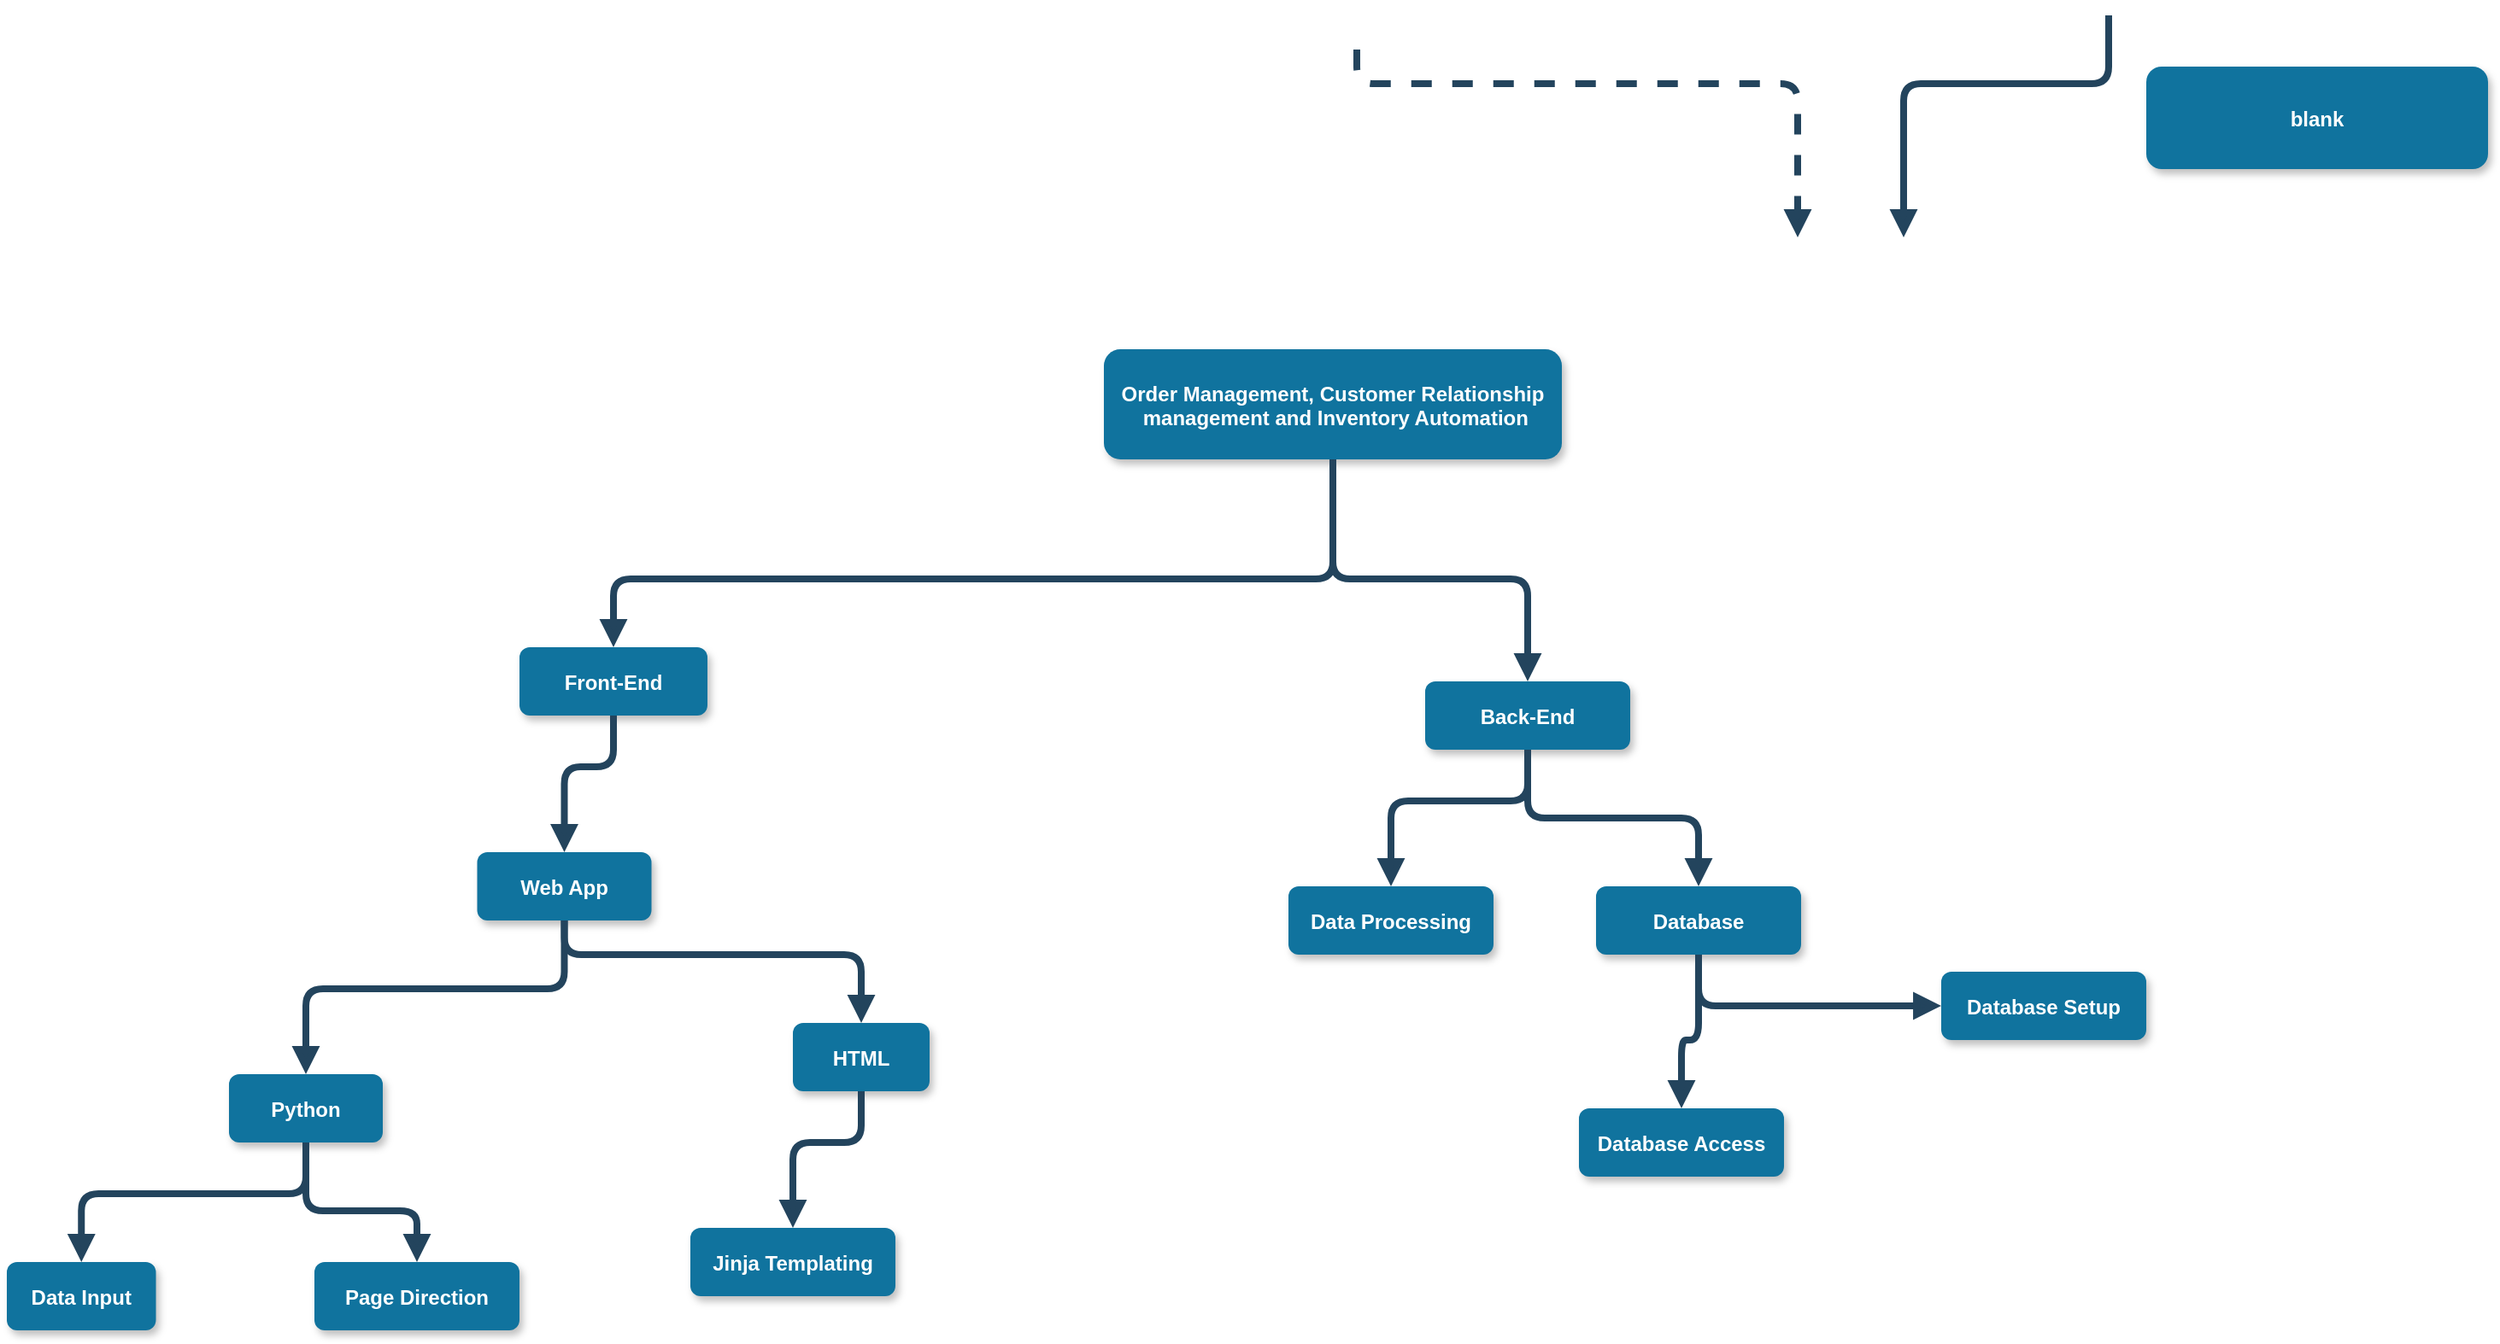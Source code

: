 <mxfile version="14.4.3" type="device"><diagram name="Page-1" id="97916047-d0de-89f5-080d-49f4d83e522f"><mxGraphModel dx="1422" dy="832" grid="1" gridSize="10" guides="1" tooltips="1" connect="1" arrows="1" fold="1" page="1" pageScale="1.5" pageWidth="1169" pageHeight="827" background="#ffffff" math="0" shadow="0"><root><mxCell id="0"/><mxCell id="1" parent="0"/><mxCell id="2" value="Order Management, Customer Relationship&#10; management and Inventory Automation" style="rounded=1;fillColor=#10739E;strokeColor=none;shadow=1;gradientColor=none;fontStyle=1;fontColor=#FFFFFF;fontSize=12;fontFamily=Helvetica;" parent="1" vertex="1"><mxGeometry x="672" y="205.5" width="268" height="64.5" as="geometry"/></mxCell><mxCell id="icI8Xpt4sal_hG7MoyyO-56" value="" style="edgeStyle=elbowEdgeStyle;elbow=vertical;strokeWidth=4;endArrow=block;endFill=1;fontStyle=1;dashed=1;strokeColor=#23445D;" edge="1" parent="1"><mxGeometry x="36" y="-74.5" width="100" height="100" as="geometry"><mxPoint x="820" y="30" as="sourcePoint"/><mxPoint x="1078" y="140" as="targetPoint"/><Array as="points"><mxPoint x="1128" y="50"/></Array></mxGeometry></mxCell><mxCell id="icI8Xpt4sal_hG7MoyyO-57" value="" style="edgeStyle=elbowEdgeStyle;elbow=vertical;strokeWidth=4;endArrow=block;endFill=1;fontStyle=1;strokeColor=#23445D;" edge="1" parent="1"><mxGeometry x="390" y="-54.5" width="100" height="100" as="geometry"><mxPoint x="1260" y="10" as="sourcePoint"/><mxPoint x="1140" y="140" as="targetPoint"/><Array as="points"><mxPoint x="1210" y="50"/></Array></mxGeometry></mxCell><mxCell id="icI8Xpt4sal_hG7MoyyO-58" value="blank" style="rounded=1;fillColor=#10739E;strokeColor=none;shadow=1;gradientColor=none;fontStyle=1;fontColor=#FFFFFF;fontSize=12;" vertex="1" parent="1"><mxGeometry x="1282" y="40" width="200" height="60" as="geometry"/></mxCell><mxCell id="icI8Xpt4sal_hG7MoyyO-59" value="" style="edgeStyle=elbowEdgeStyle;elbow=vertical;strokeWidth=4;endArrow=block;endFill=1;fontStyle=1;strokeColor=#23445D;exitX=0.5;exitY=1;exitDx=0;exitDy=0;entryX=0.5;entryY=0;entryDx=0;entryDy=0;" edge="1" parent="1" source="2" target="icI8Xpt4sal_hG7MoyyO-60"><mxGeometry x="-60" y="245.5" width="100" height="100" as="geometry"><mxPoint x="810" y="310" as="sourcePoint"/><mxPoint x="680" y="400" as="targetPoint"/><Array as="points"><mxPoint x="680" y="340"/><mxPoint x="730" y="310"/></Array></mxGeometry></mxCell><mxCell id="icI8Xpt4sal_hG7MoyyO-60" value="Front-End" style="rounded=1;fillColor=#10739E;strokeColor=none;shadow=1;gradientColor=none;fontStyle=1;fontColor=#FFFFFF;fontSize=12;" vertex="1" parent="1"><mxGeometry x="330" y="380" width="110" height="40" as="geometry"/></mxCell><mxCell id="icI8Xpt4sal_hG7MoyyO-61" value="" style="edgeStyle=elbowEdgeStyle;elbow=vertical;strokeWidth=4;endArrow=block;endFill=1;fontStyle=1;strokeColor=#23445D;exitX=0.5;exitY=1;exitDx=0;exitDy=0;entryX=0.5;entryY=0;entryDx=0;entryDy=0;" edge="1" parent="1" source="2" target="icI8Xpt4sal_hG7MoyyO-62"><mxGeometry x="-50" y="255.5" width="100" height="100" as="geometry"><mxPoint x="816" y="290" as="sourcePoint"/><mxPoint x="1020" y="370" as="targetPoint"/><Array as="points"><mxPoint x="930" y="340"/><mxPoint x="690" y="350"/><mxPoint x="740" y="320"/></Array></mxGeometry></mxCell><mxCell id="icI8Xpt4sal_hG7MoyyO-62" value="Back-End" style="rounded=1;fillColor=#10739E;strokeColor=none;shadow=1;gradientColor=none;fontStyle=1;fontColor=#FFFFFF;fontSize=12;" vertex="1" parent="1"><mxGeometry x="860" y="400" width="120" height="40" as="geometry"/></mxCell><mxCell id="icI8Xpt4sal_hG7MoyyO-63" value="Database" style="rounded=1;fillColor=#10739E;strokeColor=none;shadow=1;gradientColor=none;fontStyle=1;fontColor=#FFFFFF;fontSize=12;" vertex="1" parent="1"><mxGeometry x="960" y="520" width="120" height="40" as="geometry"/></mxCell><mxCell id="icI8Xpt4sal_hG7MoyyO-64" value="Data Processing" style="rounded=1;fillColor=#10739E;strokeColor=none;shadow=1;gradientColor=none;fontStyle=1;fontColor=#FFFFFF;fontSize=12;" vertex="1" parent="1"><mxGeometry x="780" y="520" width="120" height="40" as="geometry"/></mxCell><mxCell id="icI8Xpt4sal_hG7MoyyO-65" value="Database Setup" style="rounded=1;fillColor=#10739E;strokeColor=none;shadow=1;gradientColor=none;fontStyle=1;fontColor=#FFFFFF;fontSize=12;" vertex="1" parent="1"><mxGeometry x="1162" y="570" width="120" height="40" as="geometry"/></mxCell><mxCell id="icI8Xpt4sal_hG7MoyyO-66" value="Database Access" style="rounded=1;fillColor=#10739E;strokeColor=none;shadow=1;gradientColor=none;fontStyle=1;fontColor=#FFFFFF;fontSize=12;" vertex="1" parent="1"><mxGeometry x="950" y="650" width="120" height="40" as="geometry"/></mxCell><mxCell id="icI8Xpt4sal_hG7MoyyO-67" value="" style="edgeStyle=elbowEdgeStyle;elbow=vertical;strokeWidth=4;endArrow=block;endFill=1;fontStyle=1;strokeColor=#23445D;exitX=0.5;exitY=1;exitDx=0;exitDy=0;entryX=0.5;entryY=0;entryDx=0;entryDy=0;" edge="1" parent="1" source="icI8Xpt4sal_hG7MoyyO-62" target="icI8Xpt4sal_hG7MoyyO-63"><mxGeometry x="290" y="290.5" width="100" height="100" as="geometry"><mxPoint x="1160" y="355" as="sourcePoint"/><mxPoint x="1040" y="485" as="targetPoint"/><Array as="points"><mxPoint x="990" y="480"/></Array></mxGeometry></mxCell><mxCell id="icI8Xpt4sal_hG7MoyyO-68" value="" style="edgeStyle=elbowEdgeStyle;elbow=vertical;strokeWidth=4;endArrow=block;endFill=1;fontStyle=1;strokeColor=#23445D;exitX=0.5;exitY=1;exitDx=0;exitDy=0;entryX=0.5;entryY=0;entryDx=0;entryDy=0;" edge="1" parent="1" source="icI8Xpt4sal_hG7MoyyO-62" target="icI8Xpt4sal_hG7MoyyO-64"><mxGeometry x="300" y="300.5" width="100" height="100" as="geometry"><mxPoint x="930" y="450" as="sourcePoint"/><mxPoint x="1030" y="530" as="targetPoint"/><Array as="points"><mxPoint x="870" y="470"/><mxPoint x="930" y="480"/></Array></mxGeometry></mxCell><mxCell id="icI8Xpt4sal_hG7MoyyO-69" value="" style="edgeStyle=elbowEdgeStyle;elbow=vertical;strokeWidth=4;endArrow=block;endFill=1;fontStyle=1;strokeColor=#23445D;exitX=0.5;exitY=1;exitDx=0;exitDy=0;entryX=0;entryY=0.5;entryDx=0;entryDy=0;" edge="1" parent="1" source="icI8Xpt4sal_hG7MoyyO-63" target="icI8Xpt4sal_hG7MoyyO-65"><mxGeometry x="310" y="310.5" width="100" height="100" as="geometry"><mxPoint x="940" y="460" as="sourcePoint"/><mxPoint x="1040" y="540" as="targetPoint"/><Array as="points"><mxPoint x="1090" y="590"/><mxPoint x="1070" y="600"/></Array></mxGeometry></mxCell><mxCell id="icI8Xpt4sal_hG7MoyyO-70" value="" style="edgeStyle=elbowEdgeStyle;elbow=vertical;strokeWidth=4;endArrow=block;endFill=1;fontStyle=1;strokeColor=#23445D;exitX=0.5;exitY=1;exitDx=0;exitDy=0;entryX=0.5;entryY=0;entryDx=0;entryDy=0;" edge="1" parent="1" source="icI8Xpt4sal_hG7MoyyO-63" target="icI8Xpt4sal_hG7MoyyO-66"><mxGeometry x="320" y="320.5" width="100" height="100" as="geometry"><mxPoint x="1030" y="570" as="sourcePoint"/><mxPoint x="1130" y="640" as="targetPoint"/><Array as="points"><mxPoint x="1080" y="610"/></Array></mxGeometry></mxCell><mxCell id="icI8Xpt4sal_hG7MoyyO-71" value="Web App" style="rounded=1;fillColor=#10739E;strokeColor=none;shadow=1;gradientColor=none;fontStyle=1;fontColor=#FFFFFF;fontSize=12;" vertex="1" parent="1"><mxGeometry x="305.25" y="500" width="102" height="40" as="geometry"/></mxCell><mxCell id="icI8Xpt4sal_hG7MoyyO-73" value="" style="edgeStyle=elbowEdgeStyle;elbow=vertical;strokeWidth=4;endArrow=block;endFill=1;fontStyle=1;strokeColor=#23445D;exitX=0.5;exitY=1;exitDx=0;exitDy=0;entryX=0.5;entryY=0;entryDx=0;entryDy=0;" edge="1" parent="1" source="icI8Xpt4sal_hG7MoyyO-60" target="icI8Xpt4sal_hG7MoyyO-71"><mxGeometry x="320" y="320.5" width="100" height="100" as="geometry"><mxPoint x="940" y="460" as="sourcePoint"/><mxPoint x="860" y="540" as="targetPoint"/><Array as="points"><mxPoint x="385" y="450"/><mxPoint x="600" y="490"/><mxPoint x="530" y="480"/></Array></mxGeometry></mxCell><mxCell id="icI8Xpt4sal_hG7MoyyO-74" value="" style="edgeStyle=elbowEdgeStyle;elbow=vertical;strokeWidth=4;endArrow=block;endFill=1;fontStyle=1;strokeColor=#23445D;exitX=0.5;exitY=1;exitDx=0;exitDy=0;entryX=0.5;entryY=0;entryDx=0;entryDy=0;" edge="1" parent="1" source="icI8Xpt4sal_hG7MoyyO-71" target="icI8Xpt4sal_hG7MoyyO-75"><mxGeometry x="-3" y="450.5" width="100" height="100" as="geometry"><mxPoint x="617" y="590" as="sourcePoint"/><mxPoint x="700" y="610" as="targetPoint"/><Array as="points"><mxPoint x="260" y="580"/><mxPoint x="550" y="600"/><mxPoint x="627" y="630"/></Array></mxGeometry></mxCell><mxCell id="icI8Xpt4sal_hG7MoyyO-75" value="Python" style="rounded=1;fillColor=#10739E;strokeColor=none;shadow=1;gradientColor=none;fontStyle=1;fontColor=#FFFFFF;fontSize=12;" vertex="1" parent="1"><mxGeometry x="160" y="630" width="90" height="40" as="geometry"/></mxCell><mxCell id="icI8Xpt4sal_hG7MoyyO-76" value="" style="edgeStyle=elbowEdgeStyle;elbow=vertical;strokeWidth=4;endArrow=block;endFill=1;fontStyle=1;strokeColor=#23445D;entryX=0.5;entryY=0;entryDx=0;entryDy=0;exitX=0.5;exitY=1;exitDx=0;exitDy=0;" edge="1" parent="1" target="icI8Xpt4sal_hG7MoyyO-77" source="icI8Xpt4sal_hG7MoyyO-71"><mxGeometry x="227" y="450.5" width="100" height="100" as="geometry"><mxPoint x="730" y="570" as="sourcePoint"/><mxPoint x="930" y="610" as="targetPoint"/><Array as="points"><mxPoint x="490" y="560"/><mxPoint x="640" y="590"/><mxPoint x="660" y="600"/><mxPoint x="857" y="630"/></Array></mxGeometry></mxCell><mxCell id="icI8Xpt4sal_hG7MoyyO-77" value="HTML" style="rounded=1;fillColor=#10739E;strokeColor=none;shadow=1;gradientColor=none;fontStyle=1;fontColor=#FFFFFF;fontSize=12;" vertex="1" parent="1"><mxGeometry x="490" y="600" width="80" height="40" as="geometry"/></mxCell><mxCell id="icI8Xpt4sal_hG7MoyyO-78" value="" style="edgeStyle=elbowEdgeStyle;elbow=vertical;strokeWidth=4;endArrow=block;endFill=1;fontStyle=1;strokeColor=#23445D;exitX=0.5;exitY=1;exitDx=0;exitDy=0;entryX=0.5;entryY=0;entryDx=0;entryDy=0;" edge="1" parent="1" target="icI8Xpt4sal_hG7MoyyO-79" source="icI8Xpt4sal_hG7MoyyO-75"><mxGeometry x="-60.25" y="590.5" width="100" height="100" as="geometry"><mxPoint x="547.25" y="700" as="sourcePoint"/><mxPoint x="642.75" y="750" as="targetPoint"/><Array as="points"><mxPoint x="120" y="700"/><mxPoint x="430" y="730"/><mxPoint x="569.75" y="770"/></Array></mxGeometry></mxCell><mxCell id="icI8Xpt4sal_hG7MoyyO-79" value="Data Input" style="rounded=1;fillColor=#10739E;strokeColor=none;shadow=1;gradientColor=none;fontStyle=1;fontColor=#FFFFFF;fontSize=12;" vertex="1" parent="1"><mxGeometry x="30" y="740" width="87.25" height="40" as="geometry"/></mxCell><mxCell id="icI8Xpt4sal_hG7MoyyO-80" value="" style="edgeStyle=elbowEdgeStyle;elbow=vertical;strokeWidth=4;endArrow=block;endFill=1;fontStyle=1;strokeColor=#23445D;exitX=0.5;exitY=1;exitDx=0;exitDy=0;entryX=0.5;entryY=0;entryDx=0;entryDy=0;" edge="1" parent="1" target="icI8Xpt4sal_hG7MoyyO-81" source="icI8Xpt4sal_hG7MoyyO-75"><mxGeometry x="99.75" y="590.5" width="100" height="100" as="geometry"><mxPoint x="707.25" y="700" as="sourcePoint"/><mxPoint x="802.75" y="750" as="targetPoint"/><Array as="points"><mxPoint x="240" y="710"/><mxPoint x="320" y="690"/><mxPoint x="540" y="700"/><mxPoint x="652.75" y="740"/><mxPoint x="729.75" y="770"/></Array></mxGeometry></mxCell><mxCell id="icI8Xpt4sal_hG7MoyyO-81" value="Page Direction" style="rounded=1;fillColor=#10739E;strokeColor=none;shadow=1;gradientColor=none;fontStyle=1;fontColor=#FFFFFF;fontSize=12;" vertex="1" parent="1"><mxGeometry x="210" y="740" width="120" height="40" as="geometry"/></mxCell><mxCell id="icI8Xpt4sal_hG7MoyyO-82" value="" style="edgeStyle=elbowEdgeStyle;elbow=vertical;strokeWidth=4;endArrow=block;endFill=1;fontStyle=1;strokeColor=#23445D;exitX=0.5;exitY=1;exitDx=0;exitDy=0;entryX=0.5;entryY=0;entryDx=0;entryDy=0;" edge="1" parent="1" target="icI8Xpt4sal_hG7MoyyO-83" source="icI8Xpt4sal_hG7MoyyO-77"><mxGeometry x="354.75" y="610.5" width="100" height="100" as="geometry"><mxPoint x="700" y="700" as="sourcePoint"/><mxPoint x="1057.75" y="770" as="targetPoint"/><Array as="points"><mxPoint x="520" y="670"/><mxPoint x="480" y="660"/><mxPoint x="795" y="720"/><mxPoint x="907.75" y="760"/><mxPoint x="984.75" y="790"/></Array></mxGeometry></mxCell><mxCell id="icI8Xpt4sal_hG7MoyyO-83" value="Jinja Templating" style="rounded=1;fillColor=#10739E;strokeColor=none;shadow=1;gradientColor=none;fontStyle=1;fontColor=#FFFFFF;fontSize=12;" vertex="1" parent="1"><mxGeometry x="430" y="720" width="120" height="40" as="geometry"/></mxCell></root></mxGraphModel></diagram></mxfile>
